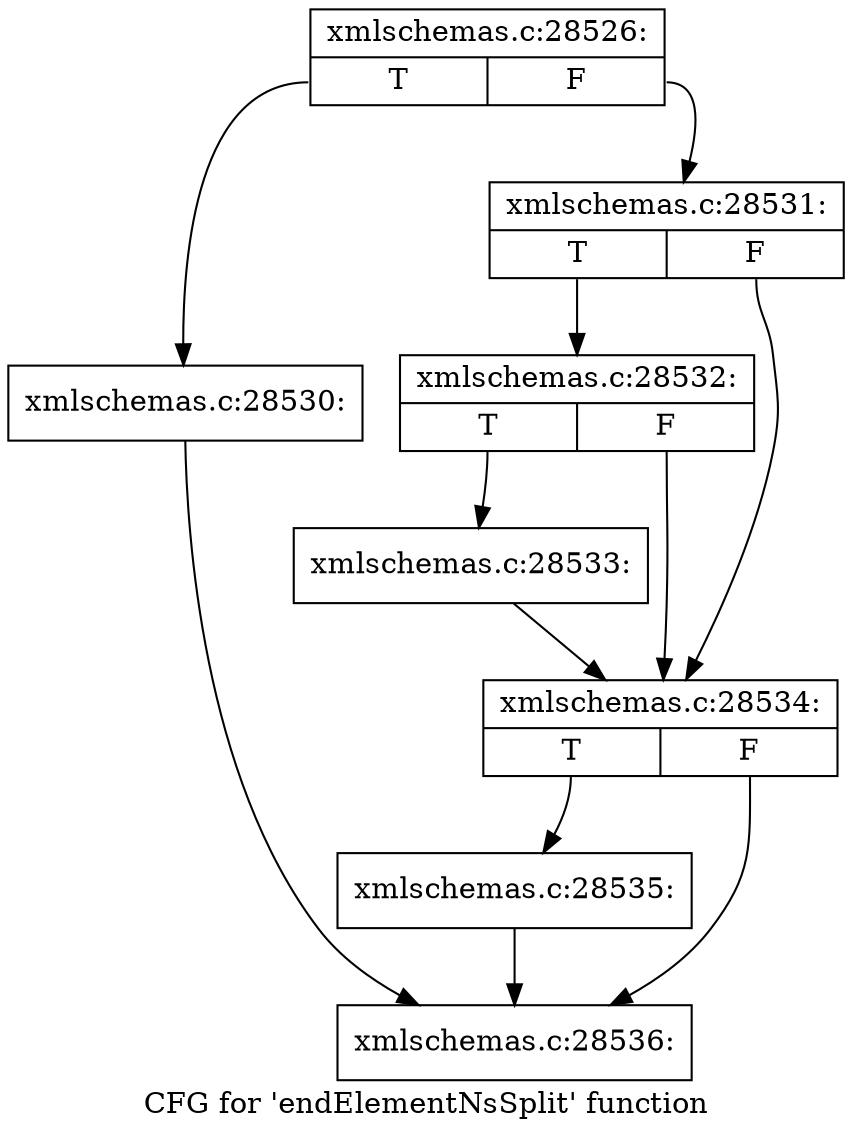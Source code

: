 digraph "CFG for 'endElementNsSplit' function" {
	label="CFG for 'endElementNsSplit' function";

	Node0x56e8590 [shape=record,label="{xmlschemas.c:28526:|{<s0>T|<s1>F}}"];
	Node0x56e8590:s0 -> Node0x56ede50;
	Node0x56e8590:s1 -> Node0x56edea0;
	Node0x56ede50 [shape=record,label="{xmlschemas.c:28530:}"];
	Node0x56ede50 -> Node0x56ef3e0;
	Node0x56edea0 [shape=record,label="{xmlschemas.c:28531:|{<s0>T|<s1>F}}"];
	Node0x56edea0:s0 -> Node0x56ee2f0;
	Node0x56edea0:s1 -> Node0x56ee2a0;
	Node0x56ee2f0 [shape=record,label="{xmlschemas.c:28532:|{<s0>T|<s1>F}}"];
	Node0x56ee2f0:s0 -> Node0x56ee250;
	Node0x56ee2f0:s1 -> Node0x56ee2a0;
	Node0x56ee250 [shape=record,label="{xmlschemas.c:28533:}"];
	Node0x56ee250 -> Node0x56ee2a0;
	Node0x56ee2a0 [shape=record,label="{xmlschemas.c:28534:|{<s0>T|<s1>F}}"];
	Node0x56ee2a0:s0 -> Node0x56ef390;
	Node0x56ee2a0:s1 -> Node0x56ef3e0;
	Node0x56ef390 [shape=record,label="{xmlschemas.c:28535:}"];
	Node0x56ef390 -> Node0x56ef3e0;
	Node0x56ef3e0 [shape=record,label="{xmlschemas.c:28536:}"];
}
